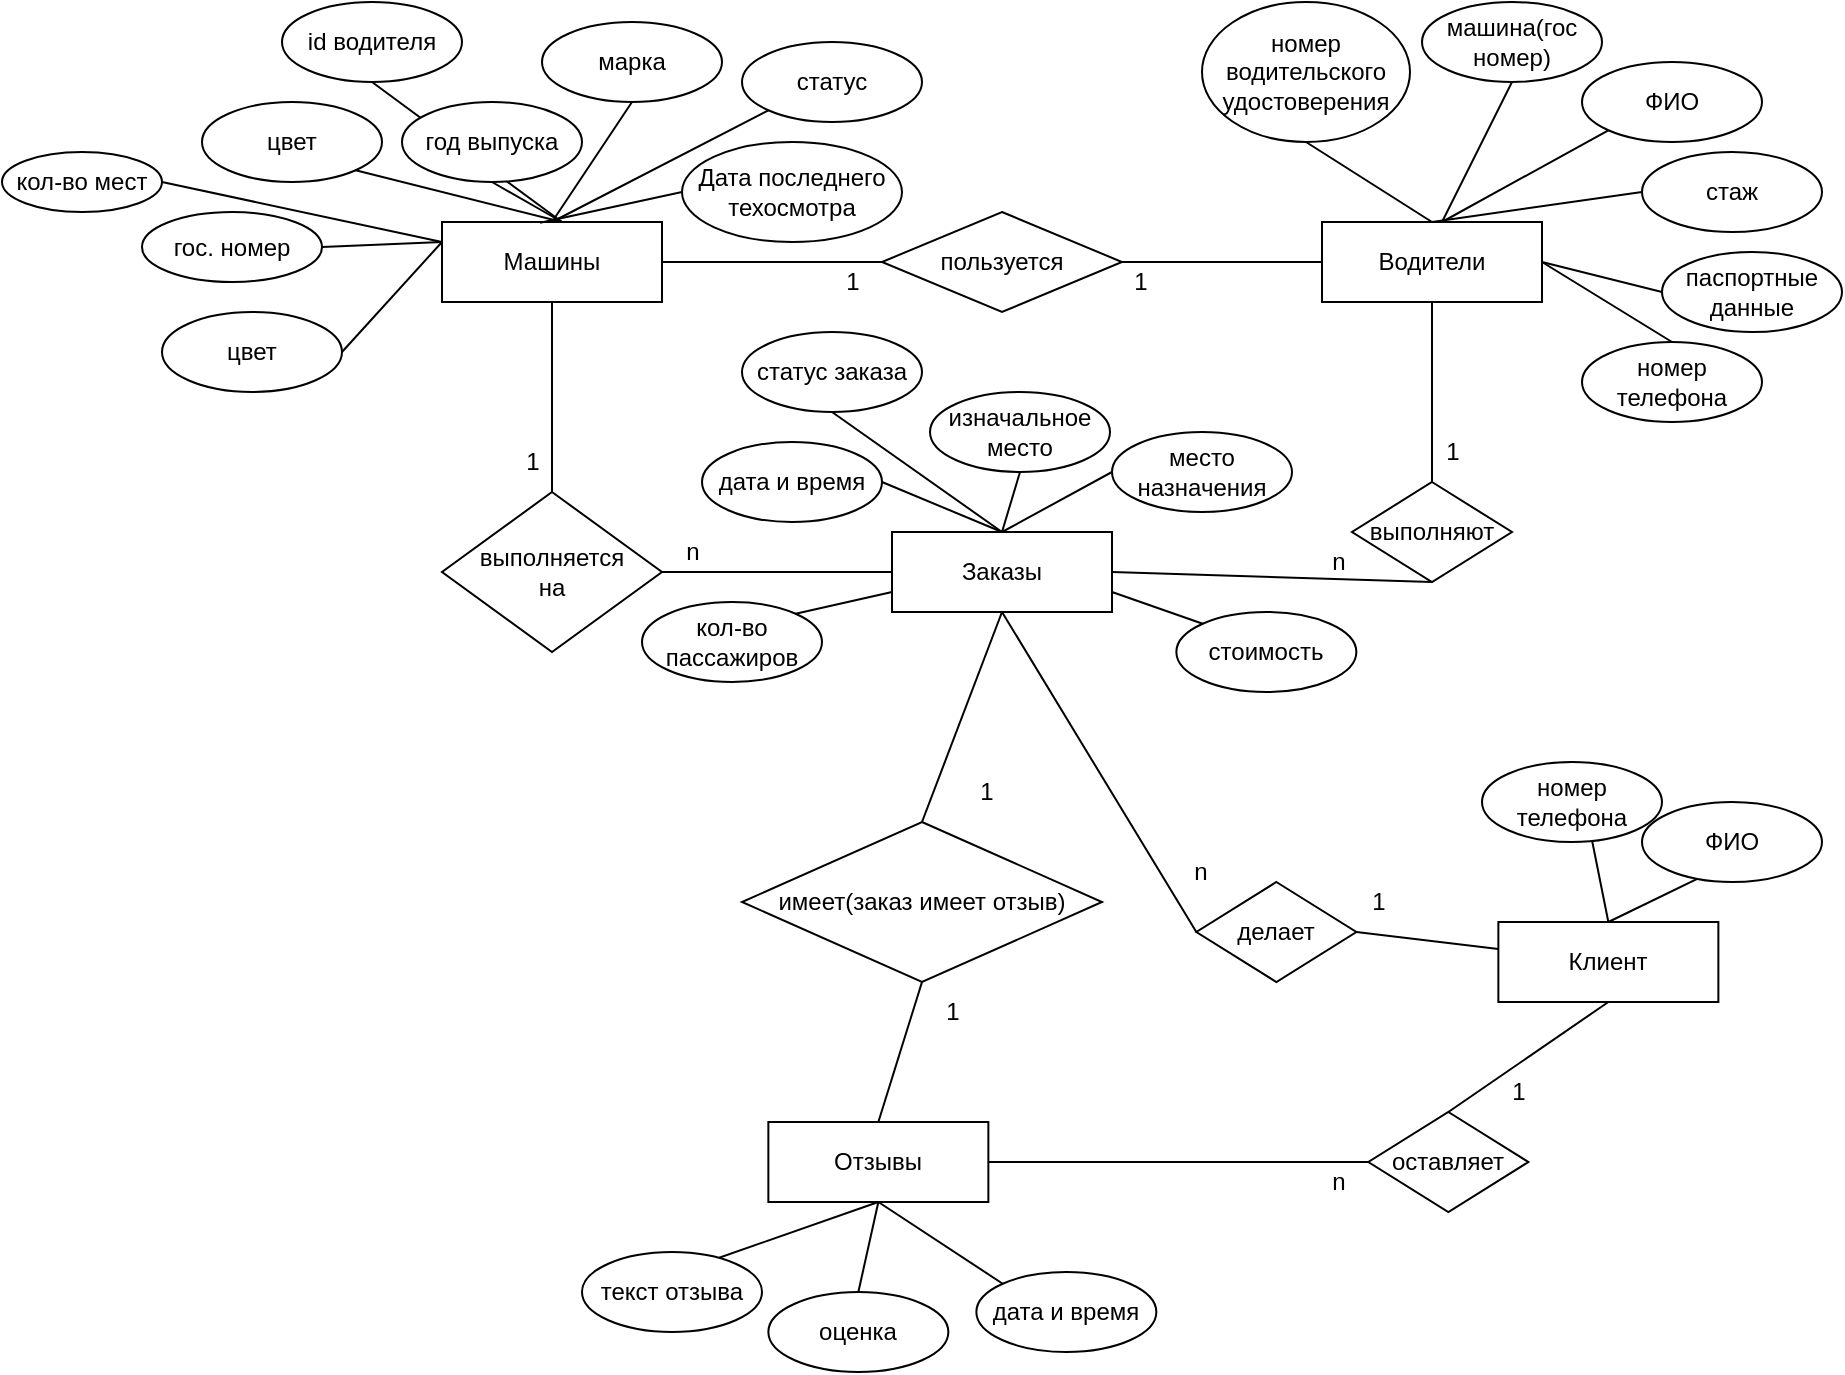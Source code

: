 <mxfile version="20.8.20" type="device"><diagram name="Страница 1" id="7sawo0AP9P7X5OeDyI8p"><mxGraphModel dx="1927" dy="543" grid="1" gridSize="10" guides="1" tooltips="1" connect="1" arrows="1" fold="1" page="1" pageScale="1" pageWidth="827" pageHeight="1169" math="0" shadow="0"><root><mxCell id="0"/><mxCell id="1" parent="0"/><mxCell id="vKrpAlFordYf5whLwNVQ-46" style="edgeStyle=none;rounded=0;orthogonalLoop=1;jettySize=auto;html=1;exitX=0.5;exitY=0;exitDx=0;exitDy=0;entryX=0.5;entryY=1;entryDx=0;entryDy=0;strokeColor=default;endArrow=none;endFill=0;" edge="1" parent="1" source="vKrpAlFordYf5whLwNVQ-1" target="vKrpAlFordYf5whLwNVQ-41"><mxGeometry relative="1" as="geometry"/></mxCell><mxCell id="vKrpAlFordYf5whLwNVQ-1" value="Машины" style="rounded=0;whiteSpace=wrap;html=1;" vertex="1" parent="1"><mxGeometry x="80" y="110" width="110" height="40" as="geometry"/></mxCell><mxCell id="vKrpAlFordYf5whLwNVQ-2" value="Водители" style="whiteSpace=wrap;html=1;" vertex="1" parent="1"><mxGeometry x="520" y="110" width="110" height="40" as="geometry"/></mxCell><mxCell id="vKrpAlFordYf5whLwNVQ-16" style="rounded=0;orthogonalLoop=1;jettySize=auto;html=1;exitX=0.5;exitY=0;exitDx=0;exitDy=0;entryX=0.5;entryY=1;entryDx=0;entryDy=0;strokeColor=default;endArrow=none;endFill=0;startArrow=none;" edge="1" parent="1" source="vKrpAlFordYf5whLwNVQ-17" target="vKrpAlFordYf5whLwNVQ-2"><mxGeometry relative="1" as="geometry"/></mxCell><mxCell id="vKrpAlFordYf5whLwNVQ-19" style="edgeStyle=none;rounded=0;orthogonalLoop=1;jettySize=auto;html=1;exitX=0.5;exitY=0;exitDx=0;exitDy=0;entryX=0.5;entryY=1;entryDx=0;entryDy=0;strokeColor=default;endArrow=none;endFill=0;startArrow=none;" edge="1" parent="1" source="vKrpAlFordYf5whLwNVQ-20" target="vKrpAlFordYf5whLwNVQ-1"><mxGeometry relative="1" as="geometry"/></mxCell><mxCell id="vKrpAlFordYf5whLwNVQ-3" value="Заказы" style="whiteSpace=wrap;html=1;" vertex="1" parent="1"><mxGeometry x="305" y="265" width="110" height="40" as="geometry"/></mxCell><mxCell id="vKrpAlFordYf5whLwNVQ-12" style="rounded=0;orthogonalLoop=1;jettySize=auto;html=1;entryX=0.5;entryY=1;entryDx=0;entryDy=0;strokeColor=default;endArrow=none;endFill=0;startArrow=none;exitX=0;exitY=0.5;exitDx=0;exitDy=0;" edge="1" parent="1" source="vKrpAlFordYf5whLwNVQ-13" target="vKrpAlFordYf5whLwNVQ-3"><mxGeometry relative="1" as="geometry"/></mxCell><mxCell id="vKrpAlFordYf5whLwNVQ-22" style="edgeStyle=none;rounded=0;orthogonalLoop=1;jettySize=auto;html=1;exitX=0;exitY=0.5;exitDx=0;exitDy=0;entryX=1;entryY=0.5;entryDx=0;entryDy=0;strokeColor=default;endArrow=none;endFill=0;startArrow=none;" edge="1" parent="1" source="vKrpAlFordYf5whLwNVQ-24" target="vKrpAlFordYf5whLwNVQ-6"><mxGeometry relative="1" as="geometry"/></mxCell><mxCell id="vKrpAlFordYf5whLwNVQ-4" value="Клиент" style="whiteSpace=wrap;html=1;" vertex="1" parent="1"><mxGeometry x="608.18" y="460" width="110" height="40" as="geometry"/></mxCell><mxCell id="vKrpAlFordYf5whLwNVQ-25" style="edgeStyle=none;rounded=0;orthogonalLoop=1;jettySize=auto;html=1;exitX=0.5;exitY=0;exitDx=0;exitDy=0;entryX=0.5;entryY=1;entryDx=0;entryDy=0;strokeColor=default;endArrow=none;endFill=0;startArrow=none;" edge="1" parent="1" source="vKrpAlFordYf5whLwNVQ-28" target="vKrpAlFordYf5whLwNVQ-3"><mxGeometry relative="1" as="geometry"/></mxCell><mxCell id="vKrpAlFordYf5whLwNVQ-6" value="Отзывы" style="whiteSpace=wrap;html=1;" vertex="1" parent="1"><mxGeometry x="243.18" y="560" width="110" height="40" as="geometry"/></mxCell><mxCell id="vKrpAlFordYf5whLwNVQ-8" style="edgeStyle=orthogonalEdgeStyle;rounded=0;orthogonalLoop=1;jettySize=auto;html=1;exitX=1;exitY=0.5;exitDx=0;exitDy=0;strokeColor=default;endArrow=none;endFill=0;" edge="1" parent="1" source="vKrpAlFordYf5whLwNVQ-7" target="vKrpAlFordYf5whLwNVQ-2"><mxGeometry relative="1" as="geometry"/></mxCell><mxCell id="vKrpAlFordYf5whLwNVQ-9" style="edgeStyle=orthogonalEdgeStyle;rounded=0;orthogonalLoop=1;jettySize=auto;html=1;entryX=1;entryY=0.5;entryDx=0;entryDy=0;strokeColor=default;endArrow=none;endFill=0;" edge="1" parent="1" source="vKrpAlFordYf5whLwNVQ-7" target="vKrpAlFordYf5whLwNVQ-1"><mxGeometry relative="1" as="geometry"/></mxCell><mxCell id="vKrpAlFordYf5whLwNVQ-7" value="пользуется" style="rhombus;whiteSpace=wrap;html=1;" vertex="1" parent="1"><mxGeometry x="300" y="105" width="120" height="50" as="geometry"/></mxCell><mxCell id="vKrpAlFordYf5whLwNVQ-10" value="1" style="text;html=1;align=center;verticalAlign=middle;resizable=0;points=[];autosize=1;strokeColor=none;fillColor=none;" vertex="1" parent="1"><mxGeometry x="270" y="125" width="30" height="30" as="geometry"/></mxCell><mxCell id="vKrpAlFordYf5whLwNVQ-11" value="1" style="text;html=1;align=center;verticalAlign=middle;resizable=0;points=[];autosize=1;strokeColor=none;fillColor=none;" vertex="1" parent="1"><mxGeometry x="414" y="125" width="30" height="30" as="geometry"/></mxCell><mxCell id="vKrpAlFordYf5whLwNVQ-14" style="edgeStyle=orthogonalEdgeStyle;rounded=0;orthogonalLoop=1;jettySize=auto;html=1;exitX=0.5;exitY=1;exitDx=0;exitDy=0;strokeColor=default;endArrow=none;endFill=0;" edge="1" parent="1" source="vKrpAlFordYf5whLwNVQ-13" target="vKrpAlFordYf5whLwNVQ-13"><mxGeometry relative="1" as="geometry"/></mxCell><mxCell id="vKrpAlFordYf5whLwNVQ-15" value="" style="rounded=0;orthogonalLoop=1;jettySize=auto;html=1;entryX=1;entryY=0.5;entryDx=0;entryDy=0;strokeColor=default;endArrow=none;endFill=0;" edge="1" parent="1" source="vKrpAlFordYf5whLwNVQ-4" target="vKrpAlFordYf5whLwNVQ-13"><mxGeometry relative="1" as="geometry"><mxPoint x="623.18" y="455" as="sourcePoint"/><mxPoint x="433.18" y="455" as="targetPoint"/></mxGeometry></mxCell><mxCell id="vKrpAlFordYf5whLwNVQ-13" value="делает" style="rhombus;whiteSpace=wrap;html=1;" vertex="1" parent="1"><mxGeometry x="457.18" y="440" width="80" height="50" as="geometry"/></mxCell><mxCell id="vKrpAlFordYf5whLwNVQ-18" value="" style="rounded=0;orthogonalLoop=1;jettySize=auto;html=1;exitX=1;exitY=0.5;exitDx=0;exitDy=0;entryX=0.5;entryY=1;entryDx=0;entryDy=0;strokeColor=default;endArrow=none;endFill=0;" edge="1" parent="1" source="vKrpAlFordYf5whLwNVQ-3" target="vKrpAlFordYf5whLwNVQ-17"><mxGeometry relative="1" as="geometry"><mxPoint x="385" y="360" as="sourcePoint"/><mxPoint x="575" y="150" as="targetPoint"/></mxGeometry></mxCell><mxCell id="vKrpAlFordYf5whLwNVQ-17" value="выполняют" style="rhombus;whiteSpace=wrap;html=1;" vertex="1" parent="1"><mxGeometry x="535" y="240" width="80" height="50" as="geometry"/></mxCell><mxCell id="vKrpAlFordYf5whLwNVQ-21" value="" style="edgeStyle=none;rounded=0;orthogonalLoop=1;jettySize=auto;html=1;exitX=0;exitY=0.5;exitDx=0;exitDy=0;entryX=1;entryY=0.5;entryDx=0;entryDy=0;strokeColor=default;endArrow=none;endFill=0;" edge="1" parent="1" source="vKrpAlFordYf5whLwNVQ-3" target="vKrpAlFordYf5whLwNVQ-20"><mxGeometry relative="1" as="geometry"><mxPoint x="385" y="360" as="sourcePoint"/><mxPoint x="135" y="150" as="targetPoint"/></mxGeometry></mxCell><mxCell id="vKrpAlFordYf5whLwNVQ-20" value="&lt;div&gt;выполняется &lt;br&gt;&lt;/div&gt;&lt;div&gt;на&lt;br&gt;&lt;/div&gt;" style="rhombus;whiteSpace=wrap;html=1;" vertex="1" parent="1"><mxGeometry x="80" y="245" width="110" height="80" as="geometry"/></mxCell><mxCell id="vKrpAlFordYf5whLwNVQ-23" value="" style="edgeStyle=none;rounded=0;orthogonalLoop=1;jettySize=auto;html=1;exitX=0.5;exitY=1;exitDx=0;exitDy=0;entryX=0.5;entryY=0;entryDx=0;entryDy=0;strokeColor=default;endArrow=none;endFill=0;" edge="1" parent="1" source="vKrpAlFordYf5whLwNVQ-4" target="vKrpAlFordYf5whLwNVQ-24"><mxGeometry relative="1" as="geometry"><mxPoint x="678.18" y="475" as="sourcePoint"/><mxPoint x="532.18" y="575" as="targetPoint"/></mxGeometry></mxCell><mxCell id="vKrpAlFordYf5whLwNVQ-24" value="оставляет" style="rhombus;whiteSpace=wrap;html=1;" vertex="1" parent="1"><mxGeometry x="543.18" y="555" width="80" height="50" as="geometry"/></mxCell><mxCell id="vKrpAlFordYf5whLwNVQ-27" value="" style="edgeStyle=none;rounded=0;orthogonalLoop=1;jettySize=auto;html=1;exitX=0.5;exitY=0;exitDx=0;exitDy=0;entryX=0.5;entryY=1;entryDx=0;entryDy=0;strokeColor=default;endArrow=none;endFill=0;" edge="1" parent="1" source="vKrpAlFordYf5whLwNVQ-6" target="vKrpAlFordYf5whLwNVQ-28"><mxGeometry relative="1" as="geometry"><mxPoint x="243.18" y="560" as="sourcePoint"/><mxPoint x="353.18" y="380" as="targetPoint"/></mxGeometry></mxCell><mxCell id="vKrpAlFordYf5whLwNVQ-28" value="имеет(заказ имеет отзыв)" style="rhombus;whiteSpace=wrap;html=1;" vertex="1" parent="1"><mxGeometry x="230" y="410" width="180" height="80" as="geometry"/></mxCell><mxCell id="vKrpAlFordYf5whLwNVQ-52" style="edgeStyle=none;rounded=0;orthogonalLoop=1;jettySize=auto;html=1;exitX=1;exitY=0.5;exitDx=0;exitDy=0;entryX=0;entryY=0.25;entryDx=0;entryDy=0;strokeColor=default;endArrow=none;endFill=0;" edge="1" parent="1" source="vKrpAlFordYf5whLwNVQ-36" target="vKrpAlFordYf5whLwNVQ-1"><mxGeometry relative="1" as="geometry"/></mxCell><mxCell id="vKrpAlFordYf5whLwNVQ-36" value="гос. номер" style="ellipse;whiteSpace=wrap;html=1;" vertex="1" parent="1"><mxGeometry x="-70" y="105" width="90" height="35" as="geometry"/></mxCell><mxCell id="vKrpAlFordYf5whLwNVQ-47" style="edgeStyle=none;rounded=0;orthogonalLoop=1;jettySize=auto;html=1;exitX=0;exitY=1;exitDx=0;exitDy=0;entryX=0.5;entryY=0;entryDx=0;entryDy=0;strokeColor=default;endArrow=none;endFill=0;" edge="1" parent="1" source="vKrpAlFordYf5whLwNVQ-37" target="vKrpAlFordYf5whLwNVQ-1"><mxGeometry relative="1" as="geometry"/></mxCell><mxCell id="vKrpAlFordYf5whLwNVQ-37" value="статус" style="ellipse;whiteSpace=wrap;html=1;" vertex="1" parent="1"><mxGeometry x="230" y="20" width="90" height="40" as="geometry"/></mxCell><mxCell id="vKrpAlFordYf5whLwNVQ-53" style="edgeStyle=none;rounded=0;orthogonalLoop=1;jettySize=auto;html=1;exitX=1;exitY=0.5;exitDx=0;exitDy=0;strokeColor=default;endArrow=none;endFill=0;" edge="1" parent="1" source="vKrpAlFordYf5whLwNVQ-38"><mxGeometry relative="1" as="geometry"><mxPoint x="80" y="120" as="targetPoint"/></mxGeometry></mxCell><mxCell id="vKrpAlFordYf5whLwNVQ-38" value="цвет" style="ellipse;whiteSpace=wrap;html=1;" vertex="1" parent="1"><mxGeometry x="-60" y="155" width="90" height="40" as="geometry"/></mxCell><mxCell id="vKrpAlFordYf5whLwNVQ-48" style="edgeStyle=none;rounded=0;orthogonalLoop=1;jettySize=auto;html=1;exitX=0;exitY=0.5;exitDx=0;exitDy=0;entryX=0.446;entryY=0.009;entryDx=0;entryDy=0;entryPerimeter=0;strokeColor=default;endArrow=none;endFill=0;" edge="1" parent="1" source="vKrpAlFordYf5whLwNVQ-39" target="vKrpAlFordYf5whLwNVQ-1"><mxGeometry relative="1" as="geometry"/></mxCell><mxCell id="vKrpAlFordYf5whLwNVQ-39" value="Дата последнего техосмотра" style="ellipse;whiteSpace=wrap;html=1;" vertex="1" parent="1"><mxGeometry x="200" y="70" width="110" height="50" as="geometry"/></mxCell><mxCell id="vKrpAlFordYf5whLwNVQ-49" style="edgeStyle=none;rounded=0;orthogonalLoop=1;jettySize=auto;html=1;exitX=0.5;exitY=1;exitDx=0;exitDy=0;strokeColor=default;endArrow=none;endFill=0;" edge="1" parent="1" source="vKrpAlFordYf5whLwNVQ-40"><mxGeometry relative="1" as="geometry"><mxPoint x="140" y="110" as="targetPoint"/></mxGeometry></mxCell><mxCell id="vKrpAlFordYf5whLwNVQ-41" value="марка" style="ellipse;whiteSpace=wrap;html=1;" vertex="1" parent="1"><mxGeometry x="130" y="10" width="90" height="40" as="geometry"/></mxCell><mxCell id="vKrpAlFordYf5whLwNVQ-50" style="edgeStyle=none;rounded=0;orthogonalLoop=1;jettySize=auto;html=1;exitX=0.5;exitY=1;exitDx=0;exitDy=0;strokeColor=default;endArrow=none;endFill=0;" edge="1" parent="1" source="vKrpAlFordYf5whLwNVQ-42"><mxGeometry relative="1" as="geometry"><mxPoint x="140" y="110" as="targetPoint"/></mxGeometry></mxCell><mxCell id="vKrpAlFordYf5whLwNVQ-42" value="id водителя" style="ellipse;whiteSpace=wrap;html=1;" vertex="1" parent="1"><mxGeometry width="90" height="40" as="geometry"/></mxCell><mxCell id="vKrpAlFordYf5whLwNVQ-51" style="edgeStyle=none;rounded=0;orthogonalLoop=1;jettySize=auto;html=1;exitX=1;exitY=1;exitDx=0;exitDy=0;strokeColor=default;endArrow=none;endFill=0;" edge="1" parent="1" source="vKrpAlFordYf5whLwNVQ-43"><mxGeometry relative="1" as="geometry"><mxPoint x="140" y="110" as="targetPoint"/></mxGeometry></mxCell><mxCell id="vKrpAlFordYf5whLwNVQ-43" value="цвет" style="ellipse;whiteSpace=wrap;html=1;" vertex="1" parent="1"><mxGeometry x="-40" y="50" width="90" height="40" as="geometry"/></mxCell><mxCell id="vKrpAlFordYf5whLwNVQ-55" style="edgeStyle=none;rounded=0;orthogonalLoop=1;jettySize=auto;html=1;exitX=1;exitY=0.5;exitDx=0;exitDy=0;entryX=0;entryY=0.25;entryDx=0;entryDy=0;strokeColor=default;endArrow=none;endFill=0;" edge="1" parent="1" source="vKrpAlFordYf5whLwNVQ-45" target="vKrpAlFordYf5whLwNVQ-1"><mxGeometry relative="1" as="geometry"/></mxCell><mxCell id="vKrpAlFordYf5whLwNVQ-45" value="кол-во мест" style="ellipse;whiteSpace=wrap;html=1;" vertex="1" parent="1"><mxGeometry x="-140" y="75" width="80" height="30" as="geometry"/></mxCell><mxCell id="vKrpAlFordYf5whLwNVQ-40" value="год выпуска" style="ellipse;whiteSpace=wrap;html=1;" vertex="1" parent="1"><mxGeometry x="60" y="50" width="90" height="40" as="geometry"/></mxCell><mxCell id="vKrpAlFordYf5whLwNVQ-61" style="edgeStyle=none;rounded=0;orthogonalLoop=1;jettySize=auto;html=1;exitX=0.5;exitY=1;exitDx=0;exitDy=0;entryX=0.5;entryY=0;entryDx=0;entryDy=0;strokeColor=default;endArrow=none;endFill=0;" edge="1" parent="1" source="vKrpAlFordYf5whLwNVQ-54" target="vKrpAlFordYf5whLwNVQ-2"><mxGeometry relative="1" as="geometry"/></mxCell><mxCell id="vKrpAlFordYf5whLwNVQ-54" value="номер водительского удостоверения" style="ellipse;whiteSpace=wrap;html=1;" vertex="1" parent="1"><mxGeometry x="460" width="104" height="70" as="geometry"/></mxCell><mxCell id="vKrpAlFordYf5whLwNVQ-65" style="edgeStyle=none;rounded=0;orthogonalLoop=1;jettySize=auto;html=1;exitX=0;exitY=0.5;exitDx=0;exitDy=0;entryX=1;entryY=0.5;entryDx=0;entryDy=0;strokeColor=default;endArrow=none;endFill=0;" edge="1" parent="1" source="vKrpAlFordYf5whLwNVQ-56" target="vKrpAlFordYf5whLwNVQ-2"><mxGeometry relative="1" as="geometry"/></mxCell><mxCell id="vKrpAlFordYf5whLwNVQ-56" value="паспортные данные" style="ellipse;whiteSpace=wrap;html=1;" vertex="1" parent="1"><mxGeometry x="690" y="125" width="90" height="40" as="geometry"/></mxCell><mxCell id="vKrpAlFordYf5whLwNVQ-64" style="edgeStyle=none;rounded=0;orthogonalLoop=1;jettySize=auto;html=1;exitX=0;exitY=0.5;exitDx=0;exitDy=0;entryX=0.5;entryY=0;entryDx=0;entryDy=0;strokeColor=default;endArrow=none;endFill=0;" edge="1" parent="1" source="vKrpAlFordYf5whLwNVQ-57" target="vKrpAlFordYf5whLwNVQ-2"><mxGeometry relative="1" as="geometry"/></mxCell><mxCell id="vKrpAlFordYf5whLwNVQ-57" value="стаж" style="ellipse;whiteSpace=wrap;html=1;" vertex="1" parent="1"><mxGeometry x="680" y="75" width="90" height="40" as="geometry"/></mxCell><mxCell id="vKrpAlFordYf5whLwNVQ-63" style="edgeStyle=none;rounded=0;orthogonalLoop=1;jettySize=auto;html=1;exitX=0;exitY=1;exitDx=0;exitDy=0;strokeColor=default;endArrow=none;endFill=0;" edge="1" parent="1" source="vKrpAlFordYf5whLwNVQ-58"><mxGeometry relative="1" as="geometry"><mxPoint x="580" y="110.0" as="targetPoint"/></mxGeometry></mxCell><mxCell id="vKrpAlFordYf5whLwNVQ-58" value="ФИО" style="ellipse;whiteSpace=wrap;html=1;" vertex="1" parent="1"><mxGeometry x="650" y="30" width="90" height="40" as="geometry"/></mxCell><mxCell id="vKrpAlFordYf5whLwNVQ-62" style="edgeStyle=none;rounded=0;orthogonalLoop=1;jettySize=auto;html=1;exitX=0.5;exitY=1;exitDx=0;exitDy=0;strokeColor=default;endArrow=none;endFill=0;" edge="1" parent="1" source="vKrpAlFordYf5whLwNVQ-59"><mxGeometry relative="1" as="geometry"><mxPoint x="580" y="110.0" as="targetPoint"/></mxGeometry></mxCell><mxCell id="vKrpAlFordYf5whLwNVQ-59" value="машина(гос номер)" style="ellipse;whiteSpace=wrap;html=1;" vertex="1" parent="1"><mxGeometry x="570" width="90" height="40" as="geometry"/></mxCell><mxCell id="vKrpAlFordYf5whLwNVQ-66" style="edgeStyle=none;rounded=0;orthogonalLoop=1;jettySize=auto;html=1;exitX=0.5;exitY=0;exitDx=0;exitDy=0;strokeColor=default;endArrow=none;endFill=0;" edge="1" parent="1" source="vKrpAlFordYf5whLwNVQ-60"><mxGeometry relative="1" as="geometry"><mxPoint x="630" y="130.0" as="targetPoint"/></mxGeometry></mxCell><mxCell id="vKrpAlFordYf5whLwNVQ-60" value="номер телефона" style="ellipse;whiteSpace=wrap;html=1;" vertex="1" parent="1"><mxGeometry x="650" y="170" width="90" height="40" as="geometry"/></mxCell><mxCell id="vKrpAlFordYf5whLwNVQ-67" value="1" style="text;html=1;align=center;verticalAlign=middle;resizable=0;points=[];autosize=1;strokeColor=none;fillColor=none;" vertex="1" parent="1"><mxGeometry x="533.18" y="435" width="30" height="30" as="geometry"/></mxCell><mxCell id="vKrpAlFordYf5whLwNVQ-68" value="n" style="text;html=1;align=center;verticalAlign=middle;resizable=0;points=[];autosize=1;strokeColor=none;fillColor=none;" vertex="1" parent="1"><mxGeometry x="444" y="420" width="30" height="30" as="geometry"/></mxCell><mxCell id="vKrpAlFordYf5whLwNVQ-70" value="1" style="text;html=1;align=center;verticalAlign=middle;resizable=0;points=[];autosize=1;strokeColor=none;fillColor=none;" vertex="1" parent="1"><mxGeometry x="603.18" y="530" width="30" height="30" as="geometry"/></mxCell><mxCell id="vKrpAlFordYf5whLwNVQ-71" value="n" style="text;html=1;align=center;verticalAlign=middle;resizable=0;points=[];autosize=1;strokeColor=none;fillColor=none;" vertex="1" parent="1"><mxGeometry x="513.18" y="575" width="30" height="30" as="geometry"/></mxCell><mxCell id="vKrpAlFordYf5whLwNVQ-72" value="1" style="text;html=1;align=center;verticalAlign=middle;resizable=0;points=[];autosize=1;strokeColor=none;fillColor=none;" vertex="1" parent="1"><mxGeometry x="336.82" y="380" width="30" height="30" as="geometry"/></mxCell><mxCell id="vKrpAlFordYf5whLwNVQ-73" value="1" style="text;html=1;align=center;verticalAlign=middle;resizable=0;points=[];autosize=1;strokeColor=none;fillColor=none;" vertex="1" parent="1"><mxGeometry x="320" y="490" width="30" height="30" as="geometry"/></mxCell><mxCell id="vKrpAlFordYf5whLwNVQ-74" value="1" style="text;html=1;align=center;verticalAlign=middle;resizable=0;points=[];autosize=1;strokeColor=none;fillColor=none;" vertex="1" parent="1"><mxGeometry x="110" y="215" width="30" height="30" as="geometry"/></mxCell><mxCell id="vKrpAlFordYf5whLwNVQ-75" value="n" style="text;html=1;align=center;verticalAlign=middle;resizable=0;points=[];autosize=1;strokeColor=none;fillColor=none;" vertex="1" parent="1"><mxGeometry x="190" y="260" width="30" height="30" as="geometry"/></mxCell><mxCell id="vKrpAlFordYf5whLwNVQ-88" style="edgeStyle=none;rounded=0;orthogonalLoop=1;jettySize=auto;html=1;exitX=0;exitY=0;exitDx=0;exitDy=0;entryX=0.5;entryY=1;entryDx=0;entryDy=0;strokeColor=default;endArrow=none;endFill=0;" edge="1" parent="1" source="vKrpAlFordYf5whLwNVQ-76" target="vKrpAlFordYf5whLwNVQ-6"><mxGeometry relative="1" as="geometry"/></mxCell><mxCell id="vKrpAlFordYf5whLwNVQ-76" value="дата и время" style="ellipse;whiteSpace=wrap;html=1;" vertex="1" parent="1"><mxGeometry x="347.18" y="635" width="90" height="40" as="geometry"/></mxCell><mxCell id="vKrpAlFordYf5whLwNVQ-87" style="edgeStyle=none;rounded=0;orthogonalLoop=1;jettySize=auto;html=1;exitX=0.5;exitY=0;exitDx=0;exitDy=0;entryX=0.5;entryY=1;entryDx=0;entryDy=0;strokeColor=default;endArrow=none;endFill=0;" edge="1" parent="1" source="vKrpAlFordYf5whLwNVQ-77" target="vKrpAlFordYf5whLwNVQ-6"><mxGeometry relative="1" as="geometry"/></mxCell><mxCell id="vKrpAlFordYf5whLwNVQ-77" value="оценка" style="ellipse;whiteSpace=wrap;html=1;" vertex="1" parent="1"><mxGeometry x="243.18" y="645" width="90" height="40" as="geometry"/></mxCell><mxCell id="vKrpAlFordYf5whLwNVQ-86" style="edgeStyle=none;rounded=0;orthogonalLoop=1;jettySize=auto;html=1;exitX=1;exitY=0;exitDx=0;exitDy=0;entryX=0.5;entryY=1;entryDx=0;entryDy=0;strokeColor=default;endArrow=none;endFill=0;" edge="1" parent="1" target="vKrpAlFordYf5whLwNVQ-6"><mxGeometry relative="1" as="geometry"><mxPoint x="210.0" y="630.858" as="sourcePoint"/></mxGeometry></mxCell><mxCell id="vKrpAlFordYf5whLwNVQ-78" value="текст отзыва" style="ellipse;whiteSpace=wrap;html=1;" vertex="1" parent="1"><mxGeometry x="150" y="625" width="90" height="40" as="geometry"/></mxCell><mxCell id="vKrpAlFordYf5whLwNVQ-85" style="edgeStyle=none;rounded=0;orthogonalLoop=1;jettySize=auto;html=1;exitX=0.5;exitY=1;exitDx=0;exitDy=0;entryX=0.5;entryY=0;entryDx=0;entryDy=0;strokeColor=default;endArrow=none;endFill=0;" edge="1" parent="1" target="vKrpAlFordYf5whLwNVQ-4"><mxGeometry relative="1" as="geometry"><mxPoint x="653.18" y="410.0" as="sourcePoint"/></mxGeometry></mxCell><mxCell id="vKrpAlFordYf5whLwNVQ-80" value="номер телефона" style="ellipse;whiteSpace=wrap;html=1;" vertex="1" parent="1"><mxGeometry x="600" y="380" width="90" height="40" as="geometry"/></mxCell><mxCell id="vKrpAlFordYf5whLwNVQ-83" style="edgeStyle=none;rounded=0;orthogonalLoop=1;jettySize=auto;html=1;exitX=0;exitY=1;exitDx=0;exitDy=0;entryX=0.5;entryY=0;entryDx=0;entryDy=0;strokeColor=default;endArrow=none;endFill=0;" edge="1" parent="1" target="vKrpAlFordYf5whLwNVQ-4"><mxGeometry relative="1" as="geometry"><mxPoint x="716.36" y="434.142" as="sourcePoint"/></mxGeometry></mxCell><mxCell id="vKrpAlFordYf5whLwNVQ-81" value="ФИО" style="ellipse;whiteSpace=wrap;html=1;" vertex="1" parent="1"><mxGeometry x="680" y="400" width="90" height="40" as="geometry"/></mxCell><mxCell id="vKrpAlFordYf5whLwNVQ-82" style="edgeStyle=none;rounded=0;orthogonalLoop=1;jettySize=auto;html=1;exitX=1;exitY=0;exitDx=0;exitDy=0;strokeColor=default;endArrow=none;endFill=0;" edge="1" parent="1" source="vKrpAlFordYf5whLwNVQ-81" target="vKrpAlFordYf5whLwNVQ-81"><mxGeometry relative="1" as="geometry"/></mxCell><mxCell id="vKrpAlFordYf5whLwNVQ-100" style="edgeStyle=none;rounded=0;orthogonalLoop=1;jettySize=auto;html=1;exitX=1;exitY=0.5;exitDx=0;exitDy=0;entryX=0.5;entryY=0;entryDx=0;entryDy=0;strokeColor=default;endArrow=none;endFill=0;" edge="1" parent="1" source="vKrpAlFordYf5whLwNVQ-90" target="vKrpAlFordYf5whLwNVQ-3"><mxGeometry relative="1" as="geometry"/></mxCell><mxCell id="vKrpAlFordYf5whLwNVQ-90" value="дата и время" style="ellipse;whiteSpace=wrap;html=1;" vertex="1" parent="1"><mxGeometry x="210" y="220" width="90" height="40" as="geometry"/></mxCell><mxCell id="vKrpAlFordYf5whLwNVQ-102" style="edgeStyle=none;rounded=0;orthogonalLoop=1;jettySize=auto;html=1;exitX=0.5;exitY=1;exitDx=0;exitDy=0;entryX=0.5;entryY=0;entryDx=0;entryDy=0;strokeColor=default;endArrow=none;endFill=0;" edge="1" parent="1" source="vKrpAlFordYf5whLwNVQ-91" target="vKrpAlFordYf5whLwNVQ-3"><mxGeometry relative="1" as="geometry"/></mxCell><mxCell id="vKrpAlFordYf5whLwNVQ-91" value="статус заказа" style="ellipse;whiteSpace=wrap;html=1;" vertex="1" parent="1"><mxGeometry x="230" y="165" width="90" height="40" as="geometry"/></mxCell><mxCell id="vKrpAlFordYf5whLwNVQ-99" style="edgeStyle=none;rounded=0;orthogonalLoop=1;jettySize=auto;html=1;exitX=1;exitY=0;exitDx=0;exitDy=0;entryX=0;entryY=0.75;entryDx=0;entryDy=0;strokeColor=default;endArrow=none;endFill=0;" edge="1" parent="1" source="vKrpAlFordYf5whLwNVQ-92" target="vKrpAlFordYf5whLwNVQ-3"><mxGeometry relative="1" as="geometry"/></mxCell><mxCell id="vKrpAlFordYf5whLwNVQ-92" value="кол-во пассажиров" style="ellipse;whiteSpace=wrap;html=1;" vertex="1" parent="1"><mxGeometry x="180" y="300" width="90" height="40" as="geometry"/></mxCell><mxCell id="vKrpAlFordYf5whLwNVQ-98" style="edgeStyle=none;rounded=0;orthogonalLoop=1;jettySize=auto;html=1;exitX=0;exitY=0;exitDx=0;exitDy=0;entryX=1;entryY=0.75;entryDx=0;entryDy=0;strokeColor=default;endArrow=none;endFill=0;" edge="1" parent="1" source="vKrpAlFordYf5whLwNVQ-93" target="vKrpAlFordYf5whLwNVQ-3"><mxGeometry relative="1" as="geometry"/></mxCell><mxCell id="vKrpAlFordYf5whLwNVQ-93" value="стоимость" style="ellipse;whiteSpace=wrap;html=1;" vertex="1" parent="1"><mxGeometry x="447.18" y="305" width="90" height="40" as="geometry"/></mxCell><mxCell id="vKrpAlFordYf5whLwNVQ-103" style="edgeStyle=none;rounded=0;orthogonalLoop=1;jettySize=auto;html=1;exitX=0.5;exitY=1;exitDx=0;exitDy=0;entryX=0.5;entryY=0;entryDx=0;entryDy=0;strokeColor=default;endArrow=none;endFill=0;" edge="1" parent="1" source="vKrpAlFordYf5whLwNVQ-94" target="vKrpAlFordYf5whLwNVQ-3"><mxGeometry relative="1" as="geometry"/></mxCell><mxCell id="vKrpAlFordYf5whLwNVQ-94" value="изначальное место" style="ellipse;whiteSpace=wrap;html=1;" vertex="1" parent="1"><mxGeometry x="324" y="195" width="90" height="40" as="geometry"/></mxCell><mxCell id="vKrpAlFordYf5whLwNVQ-104" style="edgeStyle=none;rounded=0;orthogonalLoop=1;jettySize=auto;html=1;exitX=0;exitY=0.5;exitDx=0;exitDy=0;entryX=0.5;entryY=0;entryDx=0;entryDy=0;strokeColor=default;endArrow=none;endFill=0;" edge="1" parent="1" source="vKrpAlFordYf5whLwNVQ-95" target="vKrpAlFordYf5whLwNVQ-3"><mxGeometry relative="1" as="geometry"/></mxCell><mxCell id="vKrpAlFordYf5whLwNVQ-95" value="место назначения" style="ellipse;whiteSpace=wrap;html=1;" vertex="1" parent="1"><mxGeometry x="415" y="215" width="90" height="40" as="geometry"/></mxCell><mxCell id="vKrpAlFordYf5whLwNVQ-105" value="1" style="text;html=1;align=center;verticalAlign=middle;resizable=0;points=[];autosize=1;strokeColor=none;fillColor=none;" vertex="1" parent="1"><mxGeometry x="570" y="210" width="30" height="30" as="geometry"/></mxCell><mxCell id="vKrpAlFordYf5whLwNVQ-106" value="n" style="text;html=1;align=center;verticalAlign=middle;resizable=0;points=[];autosize=1;strokeColor=none;fillColor=none;" vertex="1" parent="1"><mxGeometry x="513.18" y="265" width="30" height="30" as="geometry"/></mxCell></root></mxGraphModel></diagram></mxfile>